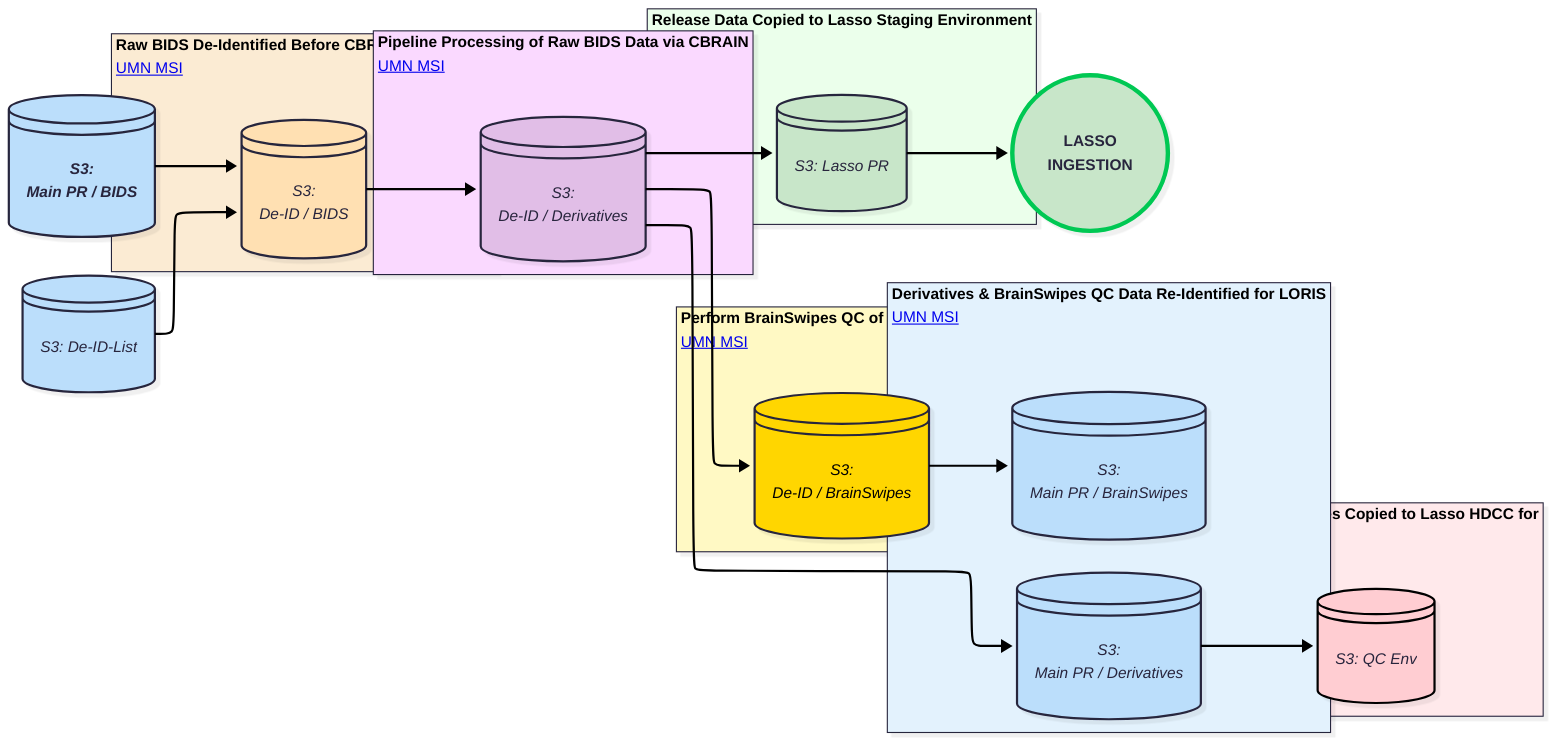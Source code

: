 ---
config:
  layout: elk
  look: neo
  theme: redux
---
flowchart LR
 subgraph s2["<b>Pipeline Processing of Raw BIDS Data via CBRAIN</b><br><a href=../../orgcharts/#midb-informatics-hub-msi rel=noopener>UMN MSI</a>"]
        n25["<i>S3:<br>De-ID / Derivatives</i>"]
  end
 subgraph s3["<b>Derivatives &amp; BrainSwipes QC Data Re-Identified for LORIS<br></b><a href=../../orgcharts/#midb-informatics-hub-msi rel=noopener>UMN MSI</a>"]
        n28["<i>S3:<br>Main PR / Derivatives</i>"]
        n46["<i>S3:<br>Main PR / BrainSwipes</i>"]
  end
 subgraph s4["<b>Perform BrainSwipes QC of MRI Derivatives<br></b><a href=../../orgcharts/#midb-informatics-hub-msi rel=noopener>UMN MSI</a>"]
        n33["<i>S3:<br>De-ID / BrainSwipes</i>"]
  end
 subgraph s5["<b>Release Data Copied to Lasso Staging Environment</b><br><a href=../../orgcharts/#midb-informatics-hub-msi>UMN MSI</a>"]
        n36["<i>S3: Lasso PR</i>"]
  end
 subgraph s7["<br>"]
        n40(("<b>LASSO<br>INGESTION</b>"))
  end
 subgraph s8["<b>Re-ID Derivatives Copied to Lasso HDCC for<br>Ongoing QC</b>"]
        n48["<i>S3: QC Env</i>"]
  end
 subgraph s9["<b>Raw BIDS De-Identified Before CBRAIN Processing</b><br><a href=../../orgcharts/#midb-informatics-hub-msi rel=noopener>UMN MSI</a>"]
        n50["<i>S3:<br>De-ID / BIDS</i>"]
  end
    n25 --> n28 & n36 & n33
    n28 --> n48
    n36 --> n40
    n33 --> n46
    n50 --> n25
    n51["<i><b>S3:<br>Main PR / BIDS</b><br></i>"] --> n50
    n52@{ label: "<i style=\"--tw-scale-x:\">S3: De-ID-List</i>" } --> n50
    n25@{ shape: disk}
    n28@{ shape: disk}
    n46@{ shape: disk}
    n33@{ shape: disk}
    n36@{ shape: disk}
    n48@{ shape: disk}
    n50@{ shape: disk}
    n51@{ shape: disk}
    n52@{ shape: disk}
    style n25 fill:#E1BEE7
    style n28 fill:#BBDEFB
    style n46 fill:#BBDEFB
    style n33 fill:#FFD600,color:#000000
    style n36 fill:#C8E6C9
    style n40 fill:#C8E6C9,stroke:#00C853,stroke-width:4px,stroke-dasharray: 0
    style n48 fill:#FFCDD2,stroke:#000000
    style n50 fill:#FFE0B2
    style n51 fill:#BBDEFB
    style n52 fill:#BBDEFB
    style s4 fill:#FFF9C4
    style s5 fill:#EBFFEB
    style s2 fill:#FAD9FF
    style s3 fill:#E3F2FD
    style s7 stroke:none,fill:transparent
    style s8 fill:#ffe9eb
    style s9 fill:#fbebd3